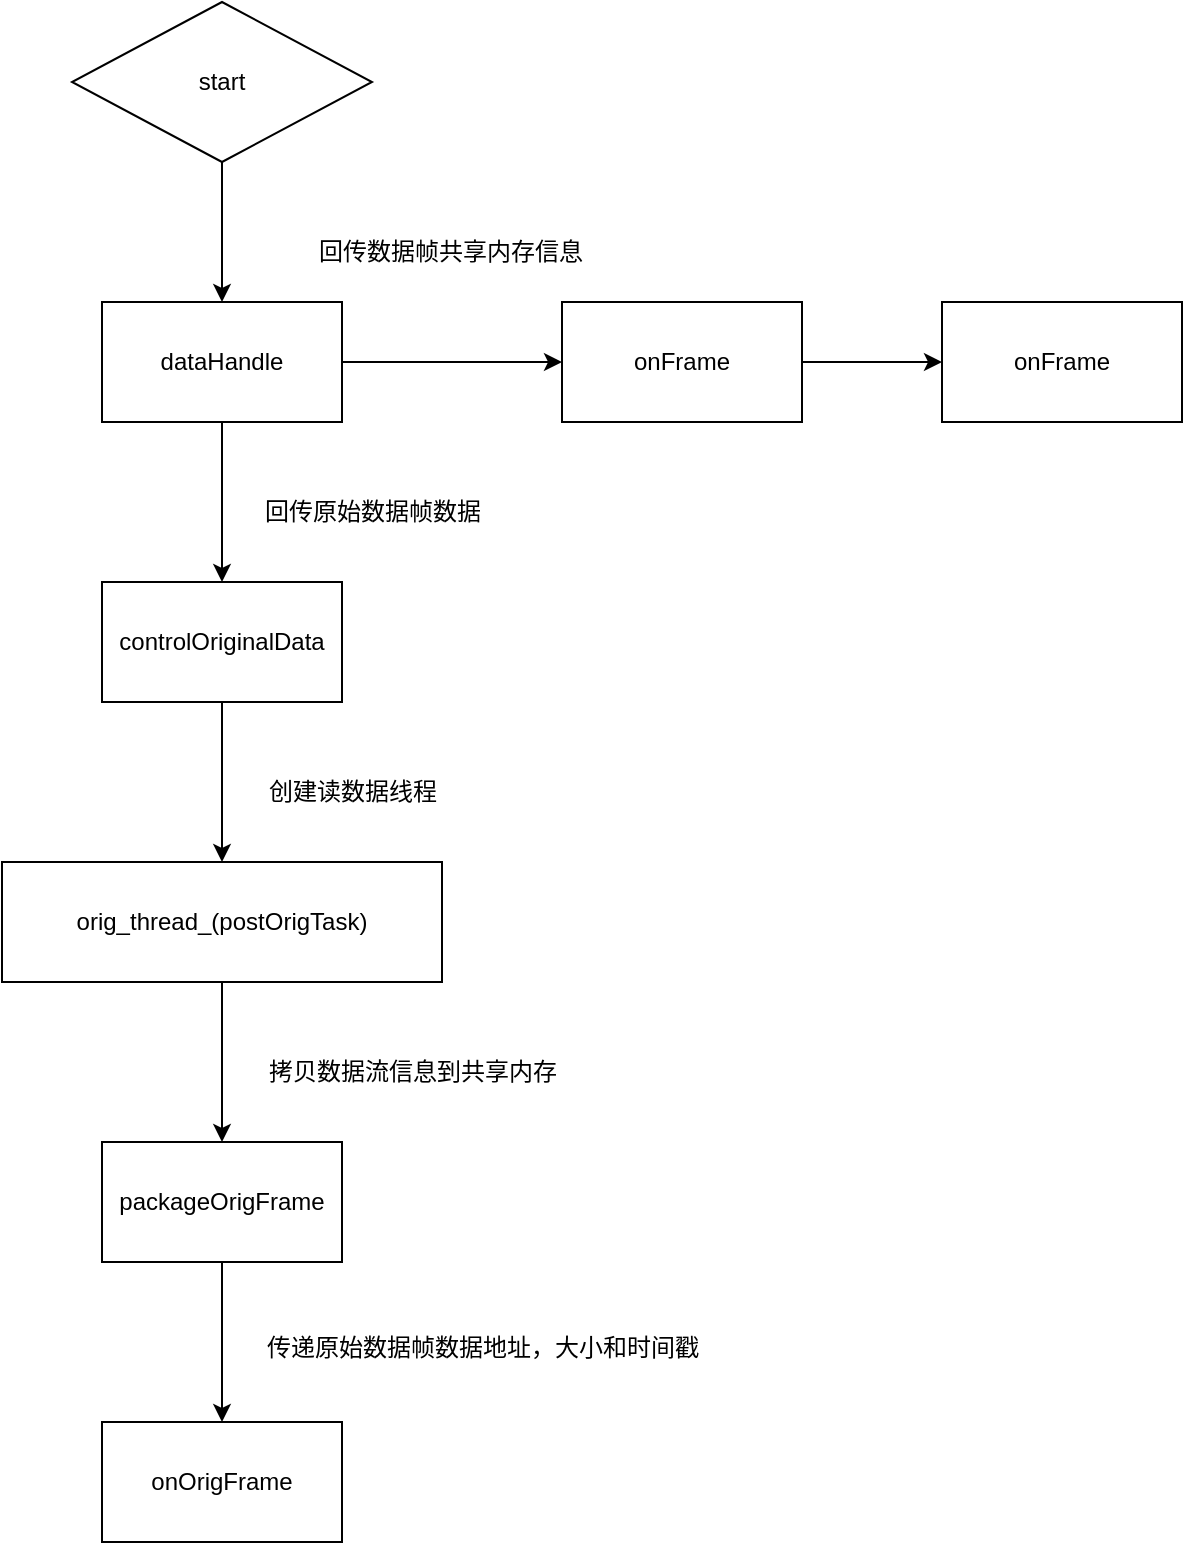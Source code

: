 <mxfile version="28.1.2">
  <diagram name="第 1 页" id="ULTU1I77-TE1EYv6J3k7">
    <mxGraphModel dx="1130" dy="619" grid="1" gridSize="10" guides="1" tooltips="1" connect="1" arrows="1" fold="1" page="1" pageScale="1" pageWidth="827" pageHeight="1169" math="0" shadow="0">
      <root>
        <mxCell id="0" />
        <mxCell id="1" parent="0" />
        <mxCell id="GyntzlskG0UPcChYsorm-7" style="edgeStyle=orthogonalEdgeStyle;rounded=0;orthogonalLoop=1;jettySize=auto;html=1;exitX=1;exitY=0.5;exitDx=0;exitDy=0;entryX=0;entryY=0.5;entryDx=0;entryDy=0;" edge="1" parent="1" source="GyntzlskG0UPcChYsorm-1" target="GyntzlskG0UPcChYsorm-2">
          <mxGeometry relative="1" as="geometry" />
        </mxCell>
        <mxCell id="GyntzlskG0UPcChYsorm-11" value="" style="edgeStyle=orthogonalEdgeStyle;rounded=0;orthogonalLoop=1;jettySize=auto;html=1;" edge="1" parent="1" source="GyntzlskG0UPcChYsorm-1" target="GyntzlskG0UPcChYsorm-10">
          <mxGeometry relative="1" as="geometry" />
        </mxCell>
        <mxCell id="GyntzlskG0UPcChYsorm-1" value="dataHandle" style="rounded=0;whiteSpace=wrap;html=1;" vertex="1" parent="1">
          <mxGeometry x="240" y="350" width="120" height="60" as="geometry" />
        </mxCell>
        <mxCell id="GyntzlskG0UPcChYsorm-9" value="" style="edgeStyle=orthogonalEdgeStyle;rounded=0;orthogonalLoop=1;jettySize=auto;html=1;" edge="1" parent="1" source="GyntzlskG0UPcChYsorm-2" target="GyntzlskG0UPcChYsorm-8">
          <mxGeometry relative="1" as="geometry" />
        </mxCell>
        <mxCell id="GyntzlskG0UPcChYsorm-2" value="onFrame" style="whiteSpace=wrap;html=1;" vertex="1" parent="1">
          <mxGeometry x="470" y="350" width="120" height="60" as="geometry" />
        </mxCell>
        <mxCell id="GyntzlskG0UPcChYsorm-6" style="edgeStyle=orthogonalEdgeStyle;rounded=0;orthogonalLoop=1;jettySize=auto;html=1;exitX=0.5;exitY=1;exitDx=0;exitDy=0;entryX=0.5;entryY=0;entryDx=0;entryDy=0;" edge="1" parent="1" source="GyntzlskG0UPcChYsorm-5" target="GyntzlskG0UPcChYsorm-1">
          <mxGeometry relative="1" as="geometry" />
        </mxCell>
        <mxCell id="GyntzlskG0UPcChYsorm-5" value="start" style="rhombus;whiteSpace=wrap;html=1;" vertex="1" parent="1">
          <mxGeometry x="225" y="200" width="150" height="80" as="geometry" />
        </mxCell>
        <mxCell id="GyntzlskG0UPcChYsorm-8" value="onFrame" style="whiteSpace=wrap;html=1;" vertex="1" parent="1">
          <mxGeometry x="660" y="350" width="120" height="60" as="geometry" />
        </mxCell>
        <mxCell id="GyntzlskG0UPcChYsorm-15" value="" style="edgeStyle=orthogonalEdgeStyle;rounded=0;orthogonalLoop=1;jettySize=auto;html=1;" edge="1" parent="1" source="GyntzlskG0UPcChYsorm-10" target="GyntzlskG0UPcChYsorm-14">
          <mxGeometry relative="1" as="geometry" />
        </mxCell>
        <mxCell id="GyntzlskG0UPcChYsorm-10" value="controlOriginalData" style="whiteSpace=wrap;html=1;rounded=0;" vertex="1" parent="1">
          <mxGeometry x="240" y="490" width="120" height="60" as="geometry" />
        </mxCell>
        <mxCell id="GyntzlskG0UPcChYsorm-12" value="回传数据帧共享内存信息" style="text;html=1;align=center;verticalAlign=middle;resizable=0;points=[];autosize=1;strokeColor=none;fillColor=none;" vertex="1" parent="1">
          <mxGeometry x="334" y="310" width="160" height="30" as="geometry" />
        </mxCell>
        <mxCell id="GyntzlskG0UPcChYsorm-13" value="回传原始数据帧数据" style="text;html=1;align=center;verticalAlign=middle;resizable=0;points=[];autosize=1;strokeColor=none;fillColor=none;" vertex="1" parent="1">
          <mxGeometry x="310" y="440" width="130" height="30" as="geometry" />
        </mxCell>
        <mxCell id="GyntzlskG0UPcChYsorm-17" value="" style="edgeStyle=orthogonalEdgeStyle;rounded=0;orthogonalLoop=1;jettySize=auto;html=1;" edge="1" parent="1" source="GyntzlskG0UPcChYsorm-14" target="GyntzlskG0UPcChYsorm-16">
          <mxGeometry relative="1" as="geometry" />
        </mxCell>
        <mxCell id="GyntzlskG0UPcChYsorm-14" value="orig_thread_(postOrigTask)" style="whiteSpace=wrap;html=1;rounded=0;" vertex="1" parent="1">
          <mxGeometry x="190" y="630" width="220" height="60" as="geometry" />
        </mxCell>
        <mxCell id="GyntzlskG0UPcChYsorm-20" value="" style="edgeStyle=orthogonalEdgeStyle;rounded=0;orthogonalLoop=1;jettySize=auto;html=1;" edge="1" parent="1" source="GyntzlskG0UPcChYsorm-16" target="GyntzlskG0UPcChYsorm-19">
          <mxGeometry relative="1" as="geometry" />
        </mxCell>
        <mxCell id="GyntzlskG0UPcChYsorm-16" value="packageOrigFrame" style="whiteSpace=wrap;html=1;rounded=0;" vertex="1" parent="1">
          <mxGeometry x="240" y="770" width="120" height="60" as="geometry" />
        </mxCell>
        <mxCell id="GyntzlskG0UPcChYsorm-18" value="创建读数据线程" style="text;html=1;align=center;verticalAlign=middle;resizable=0;points=[];autosize=1;strokeColor=none;fillColor=none;" vertex="1" parent="1">
          <mxGeometry x="310" y="580" width="110" height="30" as="geometry" />
        </mxCell>
        <mxCell id="GyntzlskG0UPcChYsorm-19" value="onOrigFrame" style="whiteSpace=wrap;html=1;rounded=0;" vertex="1" parent="1">
          <mxGeometry x="240" y="910" width="120" height="60" as="geometry" />
        </mxCell>
        <mxCell id="GyntzlskG0UPcChYsorm-21" value="拷贝数据流信息到共享内存" style="text;html=1;align=center;verticalAlign=middle;resizable=0;points=[];autosize=1;strokeColor=none;fillColor=none;" vertex="1" parent="1">
          <mxGeometry x="310" y="720" width="170" height="30" as="geometry" />
        </mxCell>
        <mxCell id="GyntzlskG0UPcChYsorm-22" value="传递原始数据帧数据地址，大小和时间戳" style="text;html=1;align=center;verticalAlign=middle;resizable=0;points=[];autosize=1;strokeColor=none;fillColor=none;" vertex="1" parent="1">
          <mxGeometry x="310" y="858" width="240" height="30" as="geometry" />
        </mxCell>
      </root>
    </mxGraphModel>
  </diagram>
</mxfile>

